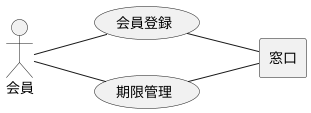 @startuml
left to right direction

actor 会員
agent 窓口

会員 -- (会員登録)
(会員登録) -- 窓口

会員 -- (期限管理)
(期限管理) -- 窓口
@enduml
